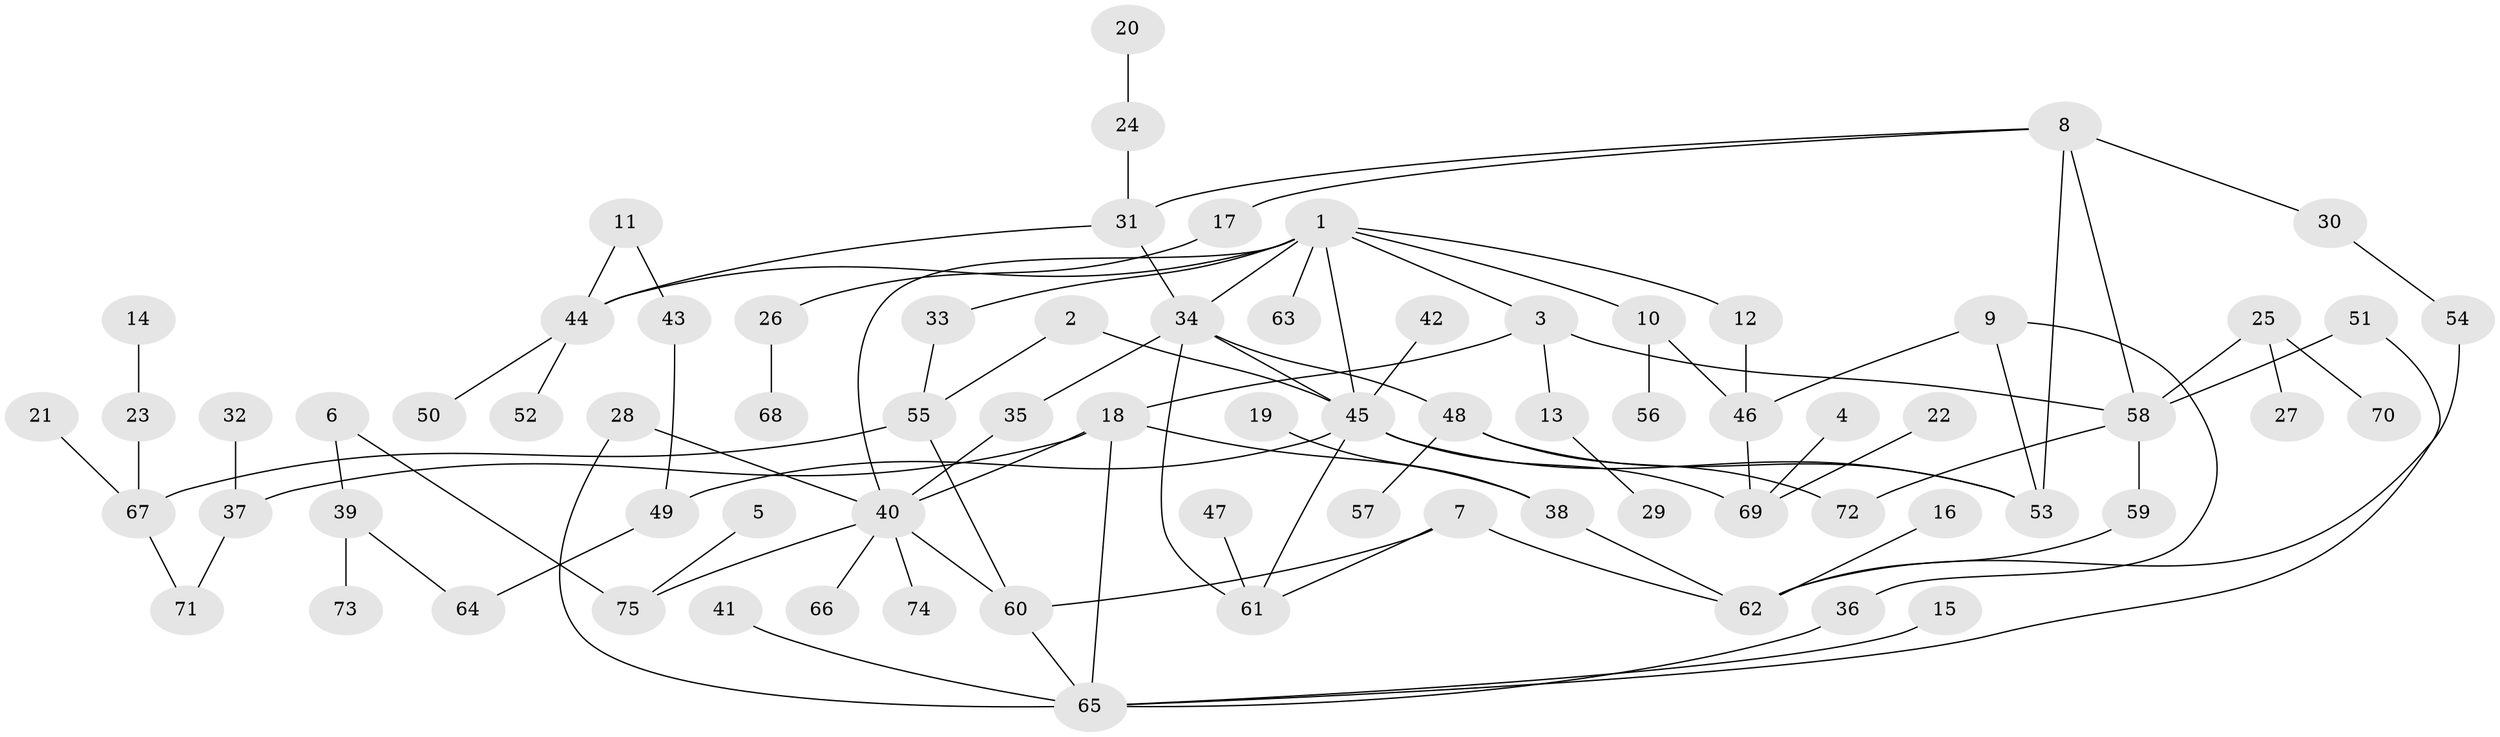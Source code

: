 // original degree distribution, {4: 0.10738255033557047, 8: 0.013422818791946308, 3: 0.22818791946308725, 2: 0.2550335570469799, 7: 0.006711409395973154, 1: 0.348993288590604, 5: 0.03355704697986577, 6: 0.006711409395973154}
// Generated by graph-tools (version 1.1) at 2025/49/03/09/25 03:49:24]
// undirected, 75 vertices, 99 edges
graph export_dot {
graph [start="1"]
  node [color=gray90,style=filled];
  1;
  2;
  3;
  4;
  5;
  6;
  7;
  8;
  9;
  10;
  11;
  12;
  13;
  14;
  15;
  16;
  17;
  18;
  19;
  20;
  21;
  22;
  23;
  24;
  25;
  26;
  27;
  28;
  29;
  30;
  31;
  32;
  33;
  34;
  35;
  36;
  37;
  38;
  39;
  40;
  41;
  42;
  43;
  44;
  45;
  46;
  47;
  48;
  49;
  50;
  51;
  52;
  53;
  54;
  55;
  56;
  57;
  58;
  59;
  60;
  61;
  62;
  63;
  64;
  65;
  66;
  67;
  68;
  69;
  70;
  71;
  72;
  73;
  74;
  75;
  1 -- 3 [weight=1.0];
  1 -- 10 [weight=1.0];
  1 -- 12 [weight=1.0];
  1 -- 33 [weight=1.0];
  1 -- 34 [weight=1.0];
  1 -- 40 [weight=1.0];
  1 -- 44 [weight=1.0];
  1 -- 45 [weight=1.0];
  1 -- 63 [weight=1.0];
  2 -- 45 [weight=1.0];
  2 -- 55 [weight=1.0];
  3 -- 13 [weight=1.0];
  3 -- 18 [weight=1.0];
  3 -- 58 [weight=1.0];
  4 -- 69 [weight=1.0];
  5 -- 75 [weight=1.0];
  6 -- 39 [weight=1.0];
  6 -- 75 [weight=1.0];
  7 -- 60 [weight=1.0];
  7 -- 61 [weight=1.0];
  7 -- 62 [weight=1.0];
  8 -- 17 [weight=1.0];
  8 -- 30 [weight=1.0];
  8 -- 31 [weight=1.0];
  8 -- 53 [weight=1.0];
  8 -- 58 [weight=1.0];
  9 -- 36 [weight=1.0];
  9 -- 46 [weight=1.0];
  9 -- 53 [weight=1.0];
  10 -- 46 [weight=1.0];
  10 -- 56 [weight=1.0];
  11 -- 43 [weight=1.0];
  11 -- 44 [weight=1.0];
  12 -- 46 [weight=1.0];
  13 -- 29 [weight=1.0];
  14 -- 23 [weight=1.0];
  15 -- 65 [weight=1.0];
  16 -- 62 [weight=1.0];
  17 -- 26 [weight=1.0];
  18 -- 37 [weight=1.0];
  18 -- 38 [weight=1.0];
  18 -- 40 [weight=1.0];
  18 -- 65 [weight=1.0];
  19 -- 38 [weight=1.0];
  20 -- 24 [weight=1.0];
  21 -- 67 [weight=1.0];
  22 -- 69 [weight=1.0];
  23 -- 67 [weight=1.0];
  24 -- 31 [weight=1.0];
  25 -- 27 [weight=1.0];
  25 -- 58 [weight=1.0];
  25 -- 70 [weight=1.0];
  26 -- 68 [weight=1.0];
  28 -- 40 [weight=1.0];
  28 -- 65 [weight=1.0];
  30 -- 54 [weight=1.0];
  31 -- 34 [weight=1.0];
  31 -- 44 [weight=1.0];
  32 -- 37 [weight=1.0];
  33 -- 55 [weight=1.0];
  34 -- 35 [weight=1.0];
  34 -- 45 [weight=1.0];
  34 -- 48 [weight=1.0];
  34 -- 61 [weight=1.0];
  35 -- 40 [weight=1.0];
  36 -- 65 [weight=1.0];
  37 -- 71 [weight=1.0];
  38 -- 62 [weight=1.0];
  39 -- 64 [weight=1.0];
  39 -- 73 [weight=1.0];
  40 -- 60 [weight=1.0];
  40 -- 66 [weight=1.0];
  40 -- 74 [weight=1.0];
  40 -- 75 [weight=1.0];
  41 -- 65 [weight=1.0];
  42 -- 45 [weight=1.0];
  43 -- 49 [weight=1.0];
  44 -- 50 [weight=1.0];
  44 -- 52 [weight=1.0];
  45 -- 49 [weight=1.0];
  45 -- 53 [weight=1.0];
  45 -- 61 [weight=1.0];
  45 -- 69 [weight=1.0];
  46 -- 69 [weight=1.0];
  47 -- 61 [weight=1.0];
  48 -- 53 [weight=1.0];
  48 -- 57 [weight=1.0];
  48 -- 72 [weight=1.0];
  49 -- 64 [weight=1.0];
  51 -- 58 [weight=1.0];
  51 -- 65 [weight=1.0];
  54 -- 62 [weight=1.0];
  55 -- 60 [weight=2.0];
  55 -- 67 [weight=1.0];
  58 -- 59 [weight=1.0];
  58 -- 72 [weight=1.0];
  59 -- 62 [weight=1.0];
  60 -- 65 [weight=1.0];
  67 -- 71 [weight=1.0];
}
